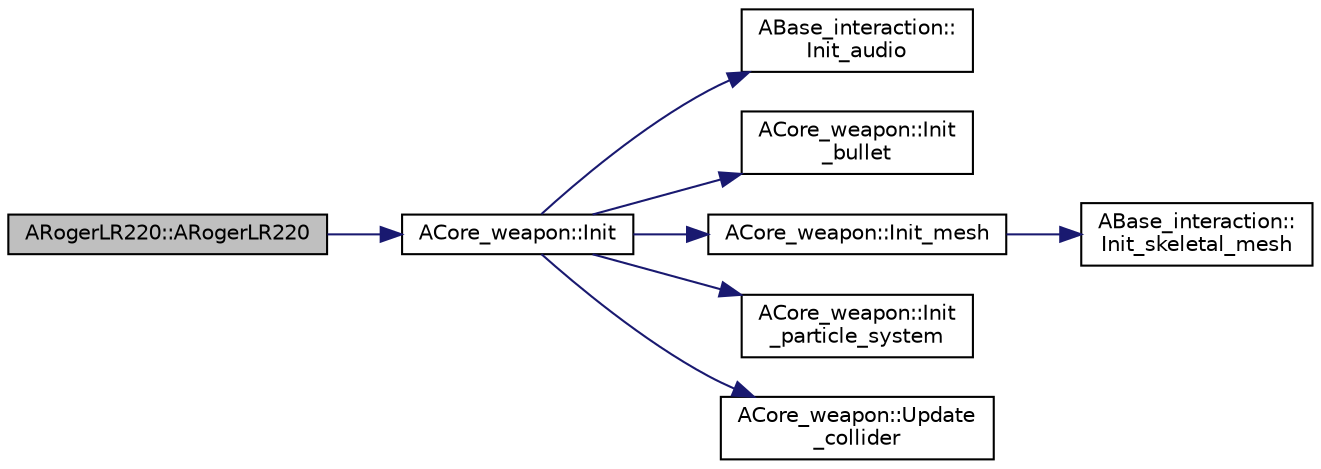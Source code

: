 digraph "ARogerLR220::ARogerLR220"
{
 // LATEX_PDF_SIZE
  edge [fontname="Helvetica",fontsize="10",labelfontname="Helvetica",labelfontsize="10"];
  node [fontname="Helvetica",fontsize="10",shape=record];
  rankdir="LR";
  Node1 [label="ARogerLR220::ARogerLR220",height=0.2,width=0.4,color="black", fillcolor="grey75", style="filled", fontcolor="black",tooltip=" "];
  Node1 -> Node2 [color="midnightblue",fontsize="10",style="solid",fontname="Helvetica"];
  Node2 [label="ACore_weapon::Init",height=0.2,width=0.4,color="black", fillcolor="white", style="filled",URL="$class_a_core__weapon.html#a3e999ef3e385ed2dcef3c9cb5ab395f9",tooltip="무기 초기화"];
  Node2 -> Node3 [color="midnightblue",fontsize="10",style="solid",fontname="Helvetica"];
  Node3 [label="ABase_interaction::\lInit_audio",height=0.2,width=0.4,color="black", fillcolor="white", style="filled",URL="$class_a_base__interaction.html#ae533364f1664a8375c0543451ffad7b2",tooltip="오디오 컴포넌트 초기화"];
  Node2 -> Node4 [color="midnightblue",fontsize="10",style="solid",fontname="Helvetica"];
  Node4 [label="ACore_weapon::Init\l_bullet",height=0.2,width=0.4,color="black", fillcolor="white", style="filled",URL="$class_a_core__weapon.html#a16f4fead2726d8f030fb0d77024ef0b6",tooltip="탄알 초기화"];
  Node2 -> Node5 [color="midnightblue",fontsize="10",style="solid",fontname="Helvetica"];
  Node5 [label="ACore_weapon::Init_mesh",height=0.2,width=0.4,color="black", fillcolor="white", style="filled",URL="$class_a_core__weapon.html#aa23301eadff80b951407bd510701cefe",tooltip="메쉬 초기화"];
  Node5 -> Node6 [color="midnightblue",fontsize="10",style="solid",fontname="Helvetica"];
  Node6 [label="ABase_interaction::\lInit_skeletal_mesh",height=0.2,width=0.4,color="black", fillcolor="white", style="filled",URL="$class_a_base__interaction.html#acb1820b6681080ae7233659ae0c41f73",tooltip="스켈레탈 메시 컴포넌트 초기화 (캐릭터,차량)"];
  Node2 -> Node7 [color="midnightblue",fontsize="10",style="solid",fontname="Helvetica"];
  Node7 [label="ACore_weapon::Init\l_particle_system",height=0.2,width=0.4,color="black", fillcolor="white", style="filled",URL="$class_a_core__weapon.html#ac048a7816f802b7feb4152491ba5eca7",tooltip="파티클 시스템 초기화"];
  Node2 -> Node8 [color="midnightblue",fontsize="10",style="solid",fontname="Helvetica"];
  Node8 [label="ACore_weapon::Update\l_collider",height=0.2,width=0.4,color="black", fillcolor="white", style="filled",URL="$class_a_core__weapon.html#aefbeffd7902e686525ee47a3ee99798b",tooltip="콜라이더 정보 갱신"];
}
